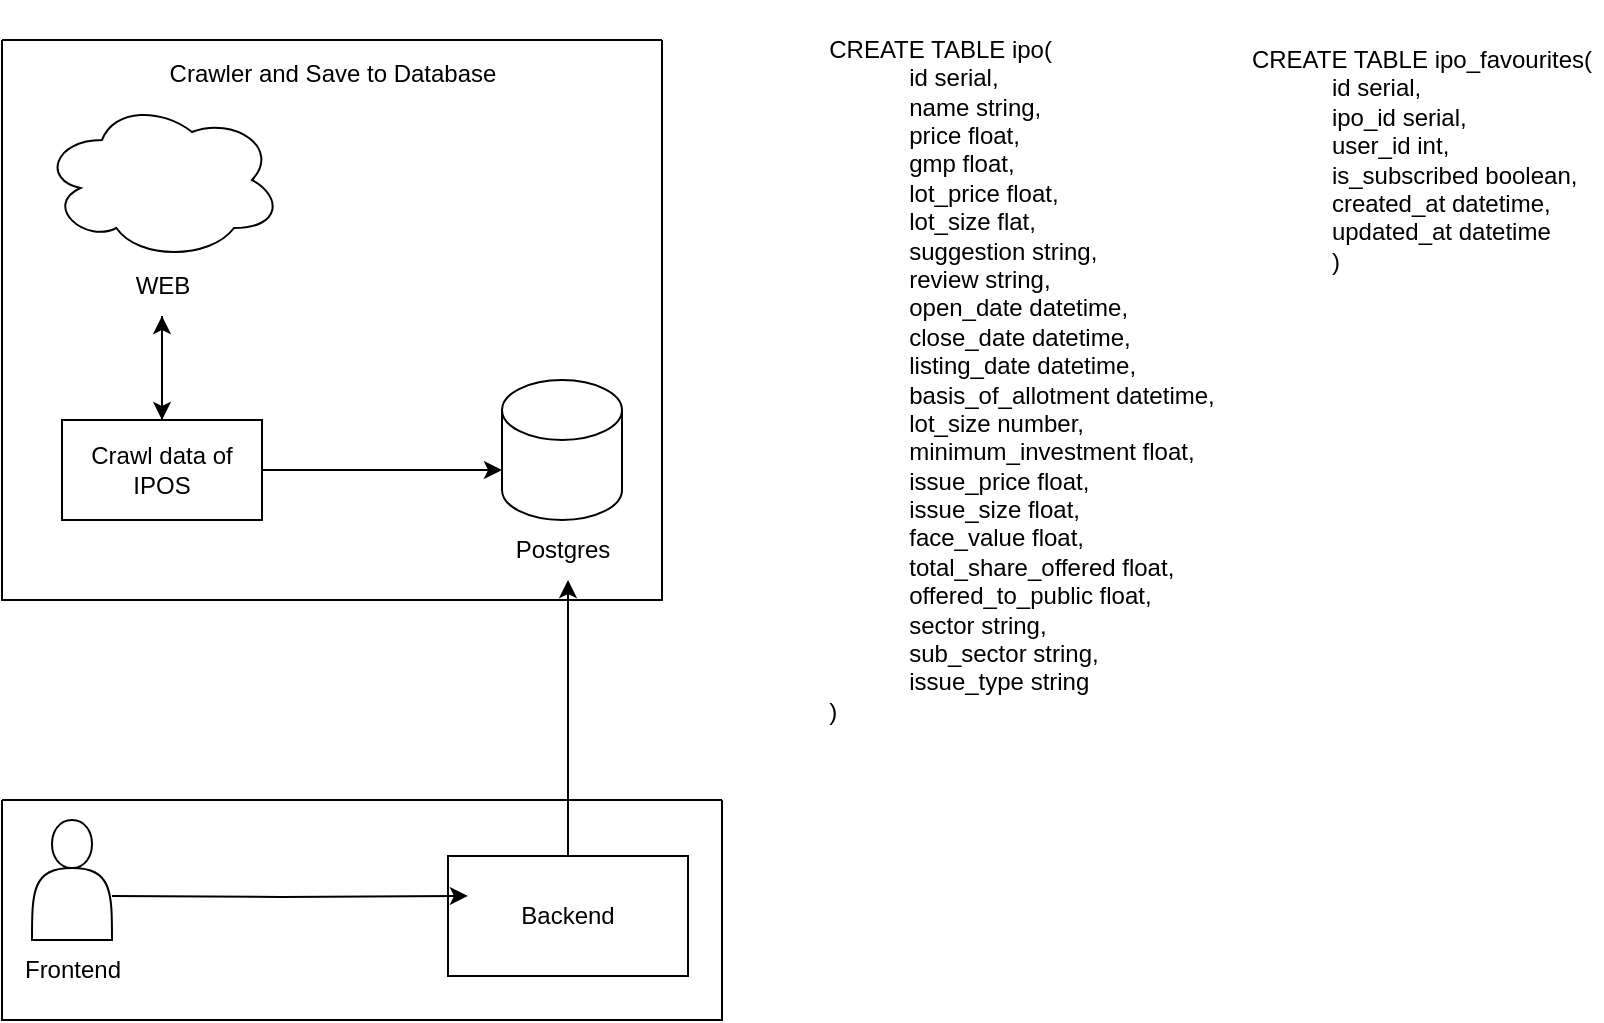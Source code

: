 <mxfile version="24.8.8">
  <diagram name="Page-1" id="sl-zTlGP_5M91KJvYMWb">
    <mxGraphModel dx="1242" dy="695" grid="1" gridSize="10" guides="1" tooltips="1" connect="1" arrows="1" fold="1" page="1" pageScale="1" pageWidth="850" pageHeight="1100" math="0" shadow="0">
      <root>
        <mxCell id="0" />
        <mxCell id="1" parent="0" />
        <mxCell id="37z0IYAZtayNcIYmIsh8-3" value="" style="ellipse;shape=cloud;whiteSpace=wrap;html=1;" vertex="1" parent="1">
          <mxGeometry x="60" y="50" width="120" height="80" as="geometry" />
        </mxCell>
        <mxCell id="37z0IYAZtayNcIYmIsh8-7" style="edgeStyle=orthogonalEdgeStyle;rounded=0;orthogonalLoop=1;jettySize=auto;html=1;entryX=0.5;entryY=0;entryDx=0;entryDy=0;" edge="1" parent="1" source="37z0IYAZtayNcIYmIsh8-4" target="37z0IYAZtayNcIYmIsh8-5">
          <mxGeometry relative="1" as="geometry" />
        </mxCell>
        <mxCell id="37z0IYAZtayNcIYmIsh8-4" value="WEB" style="text;html=1;align=center;verticalAlign=middle;resizable=0;points=[];autosize=1;strokeColor=none;fillColor=none;" vertex="1" parent="1">
          <mxGeometry x="95" y="128" width="50" height="30" as="geometry" />
        </mxCell>
        <mxCell id="37z0IYAZtayNcIYmIsh8-6" style="edgeStyle=orthogonalEdgeStyle;rounded=0;orthogonalLoop=1;jettySize=auto;html=1;" edge="1" parent="1" source="37z0IYAZtayNcIYmIsh8-5" target="37z0IYAZtayNcIYmIsh8-4">
          <mxGeometry relative="1" as="geometry" />
        </mxCell>
        <mxCell id="37z0IYAZtayNcIYmIsh8-5" value="Crawl data of IPOS" style="html=1;dashed=0;whiteSpace=wrap;" vertex="1" parent="1">
          <mxGeometry x="70" y="210" width="100" height="50" as="geometry" />
        </mxCell>
        <mxCell id="37z0IYAZtayNcIYmIsh8-8" value="" style="shape=cylinder3;whiteSpace=wrap;html=1;boundedLbl=1;backgroundOutline=1;size=15;" vertex="1" parent="1">
          <mxGeometry x="290" y="190" width="60" height="70" as="geometry" />
        </mxCell>
        <mxCell id="37z0IYAZtayNcIYmIsh8-9" style="edgeStyle=orthogonalEdgeStyle;rounded=0;orthogonalLoop=1;jettySize=auto;html=1;entryX=0;entryY=0;entryDx=0;entryDy=45;entryPerimeter=0;" edge="1" parent="1" source="37z0IYAZtayNcIYmIsh8-5" target="37z0IYAZtayNcIYmIsh8-8">
          <mxGeometry relative="1" as="geometry" />
        </mxCell>
        <mxCell id="37z0IYAZtayNcIYmIsh8-10" value="Postgres" style="text;html=1;align=center;verticalAlign=middle;resizable=0;points=[];autosize=1;strokeColor=none;fillColor=none;" vertex="1" parent="1">
          <mxGeometry x="285" y="260" width="70" height="30" as="geometry" />
        </mxCell>
        <mxCell id="37z0IYAZtayNcIYmIsh8-11" value="" style="swimlane;startSize=0;" vertex="1" parent="1">
          <mxGeometry x="40" y="20" width="330" height="280" as="geometry" />
        </mxCell>
        <mxCell id="37z0IYAZtayNcIYmIsh8-12" value="Crawler and Save to Database" style="text;html=1;align=center;verticalAlign=middle;resizable=0;points=[];autosize=1;strokeColor=none;fillColor=none;" vertex="1" parent="37z0IYAZtayNcIYmIsh8-11">
          <mxGeometry x="70" y="2" width="190" height="30" as="geometry" />
        </mxCell>
        <mxCell id="37z0IYAZtayNcIYmIsh8-13" value="&lt;div style=&quot;text-align: left;&quot;&gt;&lt;span style=&quot;background-color: initial;&quot;&gt;CREATE TABLE ipo(&lt;/span&gt;&lt;/div&gt;&lt;blockquote style=&quot;margin: 0 0 0 40px; border: none; padding: 0px;&quot;&gt;&lt;div style=&quot;text-align: left;&quot;&gt;&lt;span style=&quot;background-color: initial;&quot;&gt;id serial,&lt;span style=&quot;white-space: pre;&quot;&gt;&#x9;&lt;/span&gt;&lt;span style=&quot;white-space: pre;&quot;&gt;&#x9;&lt;/span&gt;&lt;/span&gt;&lt;/div&gt;&lt;/blockquote&gt;&lt;blockquote style=&quot;margin: 0 0 0 40px; border: none; padding: 0px;&quot;&gt;&lt;div style=&quot;text-align: left;&quot;&gt;name string,&lt;/div&gt;&lt;div style=&quot;text-align: left;&quot;&gt;price float,&lt;/div&gt;&lt;div style=&quot;text-align: left;&quot;&gt;gmp float,&lt;/div&gt;&lt;div style=&quot;text-align: left;&quot;&gt;lot_price float,&lt;/div&gt;&lt;div style=&quot;text-align: left;&quot;&gt;lot_size flat,&lt;/div&gt;&lt;div style=&quot;text-align: left;&quot;&gt;suggestion string,&lt;/div&gt;&lt;div style=&quot;text-align: left;&quot;&gt;review string,&lt;/div&gt;&lt;div&gt;&lt;div style=&quot;text-align: left;&quot;&gt;open_date datetime&lt;span style=&quot;background-color: initial;&quot;&gt;,&lt;/span&gt;&lt;/div&gt;&lt;/div&gt;&lt;div&gt;&lt;div style=&quot;text-align: left;&quot;&gt;close_date datetime&lt;span style=&quot;background-color: initial;&quot;&gt;,&lt;/span&gt;&lt;/div&gt;&lt;/div&gt;&lt;div&gt;&lt;div style=&quot;text-align: left;&quot;&gt;listing_date datetime&lt;span style=&quot;background-color: initial;&quot;&gt;,&lt;/span&gt;&lt;/div&gt;&lt;/div&gt;&lt;div&gt;&lt;div style=&quot;text-align: left;&quot;&gt;basis_of_allotment datetime&lt;span style=&quot;background-color: initial;&quot;&gt;,&lt;/span&gt;&lt;/div&gt;&lt;/div&gt;&lt;div&gt;&lt;div style=&quot;text-align: left;&quot;&gt;lot_size number&lt;span style=&quot;background-color: initial;&quot;&gt;,&lt;/span&gt;&lt;/div&gt;&lt;/div&gt;&lt;div&gt;&lt;div style=&quot;text-align: left;&quot;&gt;minimum_investment float&lt;span style=&quot;background-color: initial;&quot;&gt;,&lt;/span&gt;&lt;/div&gt;&lt;/div&gt;&lt;div&gt;&lt;div style=&quot;text-align: left;&quot;&gt;issue_price float&lt;span style=&quot;background-color: initial;&quot;&gt;,&lt;/span&gt;&lt;/div&gt;&lt;/div&gt;&lt;div&gt;&lt;div style=&quot;text-align: left;&quot;&gt;issue_size float&lt;span style=&quot;background-color: initial;&quot;&gt;,&lt;/span&gt;&lt;/div&gt;&lt;/div&gt;&lt;div&gt;&lt;div style=&quot;text-align: left;&quot;&gt;face_value float&lt;span style=&quot;background-color: initial;&quot;&gt;,&lt;/span&gt;&lt;/div&gt;&lt;/div&gt;&lt;div&gt;&lt;div style=&quot;text-align: left;&quot;&gt;total_share_offered float&lt;span style=&quot;background-color: initial;&quot;&gt;,&lt;/span&gt;&lt;/div&gt;&lt;/div&gt;&lt;div&gt;&lt;div style=&quot;text-align: left;&quot;&gt;offered_to_public float&lt;span style=&quot;background-color: initial;&quot;&gt;,&lt;/span&gt;&lt;/div&gt;&lt;/div&gt;&lt;div&gt;&lt;div style=&quot;text-align: left;&quot;&gt;sector string&lt;span style=&quot;background-color: initial;&quot;&gt;,&lt;/span&gt;&lt;/div&gt;&lt;/div&gt;&lt;div&gt;&lt;div style=&quot;text-align: left;&quot;&gt;sub_sector string&lt;span style=&quot;background-color: initial;&quot;&gt;,&lt;/span&gt;&lt;/div&gt;&lt;/div&gt;&lt;div&gt;&lt;div style=&quot;text-align: left;&quot;&gt;issue_type string&lt;/div&gt;&lt;/div&gt;&lt;/blockquote&gt;&lt;div style=&quot;text-align: left;&quot;&gt;)&lt;/div&gt;" style="text;html=1;align=center;verticalAlign=middle;whiteSpace=wrap;rounded=0;" vertex="1" parent="1">
          <mxGeometry x="440" y="20" width="220" height="340" as="geometry" />
        </mxCell>
        <mxCell id="37z0IYAZtayNcIYmIsh8-14" value="&lt;div style=&quot;text-align: left;&quot;&gt;&lt;span style=&quot;background-color: initial;&quot;&gt;CREATE TABLE ipo_favourites(&lt;/span&gt;&lt;/div&gt;&lt;blockquote style=&quot;margin: 0 0 0 40px; border: none; padding: 0px;&quot;&gt;&lt;div style=&quot;text-align: left;&quot;&gt;&lt;span style=&quot;background-color: initial;&quot;&gt;id serial,&lt;/span&gt;&lt;/div&gt;&lt;div style=&quot;text-align: left;&quot;&gt;&lt;span style=&quot;background-color: initial;&quot;&gt;ipo_id serial,&lt;/span&gt;&lt;/div&gt;&lt;div style=&quot;text-align: left;&quot;&gt;&lt;span style=&quot;background-color: initial;&quot;&gt;user_id int,&lt;span style=&quot;white-space: pre;&quot;&gt;&#x9;&lt;/span&gt;&lt;span style=&quot;white-space: pre;&quot;&gt;&#x9;&lt;/span&gt;&lt;/span&gt;&lt;/div&gt;&lt;/blockquote&gt;&lt;blockquote style=&quot;margin: 0 0 0 40px; border: none; padding: 0px;&quot;&gt;&lt;div style=&quot;text-align: left;&quot;&gt;&lt;span style=&quot;background-color: initial;&quot;&gt;is_subscribed boolean,&lt;/span&gt;&lt;/div&gt;&lt;div style=&quot;text-align: left;&quot;&gt;created_at datetime,&lt;/div&gt;&lt;div style=&quot;text-align: left;&quot;&gt;updated_at datetime&lt;/div&gt;&lt;div style=&quot;text-align: left;&quot;&gt;&lt;span style=&quot;background-color: initial;&quot;&gt;)&lt;/span&gt;&lt;/div&gt;&lt;/blockquote&gt;" style="text;html=1;align=center;verticalAlign=middle;whiteSpace=wrap;rounded=0;" vertex="1" parent="1">
          <mxGeometry x="660" width="180" height="160" as="geometry" />
        </mxCell>
        <mxCell id="37z0IYAZtayNcIYmIsh8-16" value="Backend" style="rounded=0;whiteSpace=wrap;html=1;" vertex="1" parent="1">
          <mxGeometry x="263" y="428" width="120" height="60" as="geometry" />
        </mxCell>
        <mxCell id="37z0IYAZtayNcIYmIsh8-17" value="" style="shape=actor;whiteSpace=wrap;html=1;" vertex="1" parent="1">
          <mxGeometry x="55" y="410" width="40" height="60" as="geometry" />
        </mxCell>
        <mxCell id="37z0IYAZtayNcIYmIsh8-18" value="Frontend" style="text;html=1;align=center;verticalAlign=middle;resizable=0;points=[];autosize=1;strokeColor=none;fillColor=none;" vertex="1" parent="1">
          <mxGeometry x="40" y="470" width="70" height="30" as="geometry" />
        </mxCell>
        <mxCell id="37z0IYAZtayNcIYmIsh8-20" style="edgeStyle=orthogonalEdgeStyle;rounded=0;orthogonalLoop=1;jettySize=auto;html=1;entryX=0.083;entryY=0.333;entryDx=0;entryDy=0;entryPerimeter=0;" edge="1" parent="1" target="37z0IYAZtayNcIYmIsh8-16">
          <mxGeometry relative="1" as="geometry">
            <mxPoint x="95" y="447.98" as="sourcePoint" />
          </mxGeometry>
        </mxCell>
        <mxCell id="37z0IYAZtayNcIYmIsh8-21" style="rounded=0;orthogonalLoop=1;jettySize=auto;html=1;entryX=0.543;entryY=1;entryDx=0;entryDy=0;entryPerimeter=0;" edge="1" parent="1" source="37z0IYAZtayNcIYmIsh8-16" target="37z0IYAZtayNcIYmIsh8-10">
          <mxGeometry relative="1" as="geometry" />
        </mxCell>
        <mxCell id="37z0IYAZtayNcIYmIsh8-22" value="" style="swimlane;startSize=0;" vertex="1" parent="1">
          <mxGeometry x="40" y="400" width="360" height="110" as="geometry" />
        </mxCell>
      </root>
    </mxGraphModel>
  </diagram>
</mxfile>
